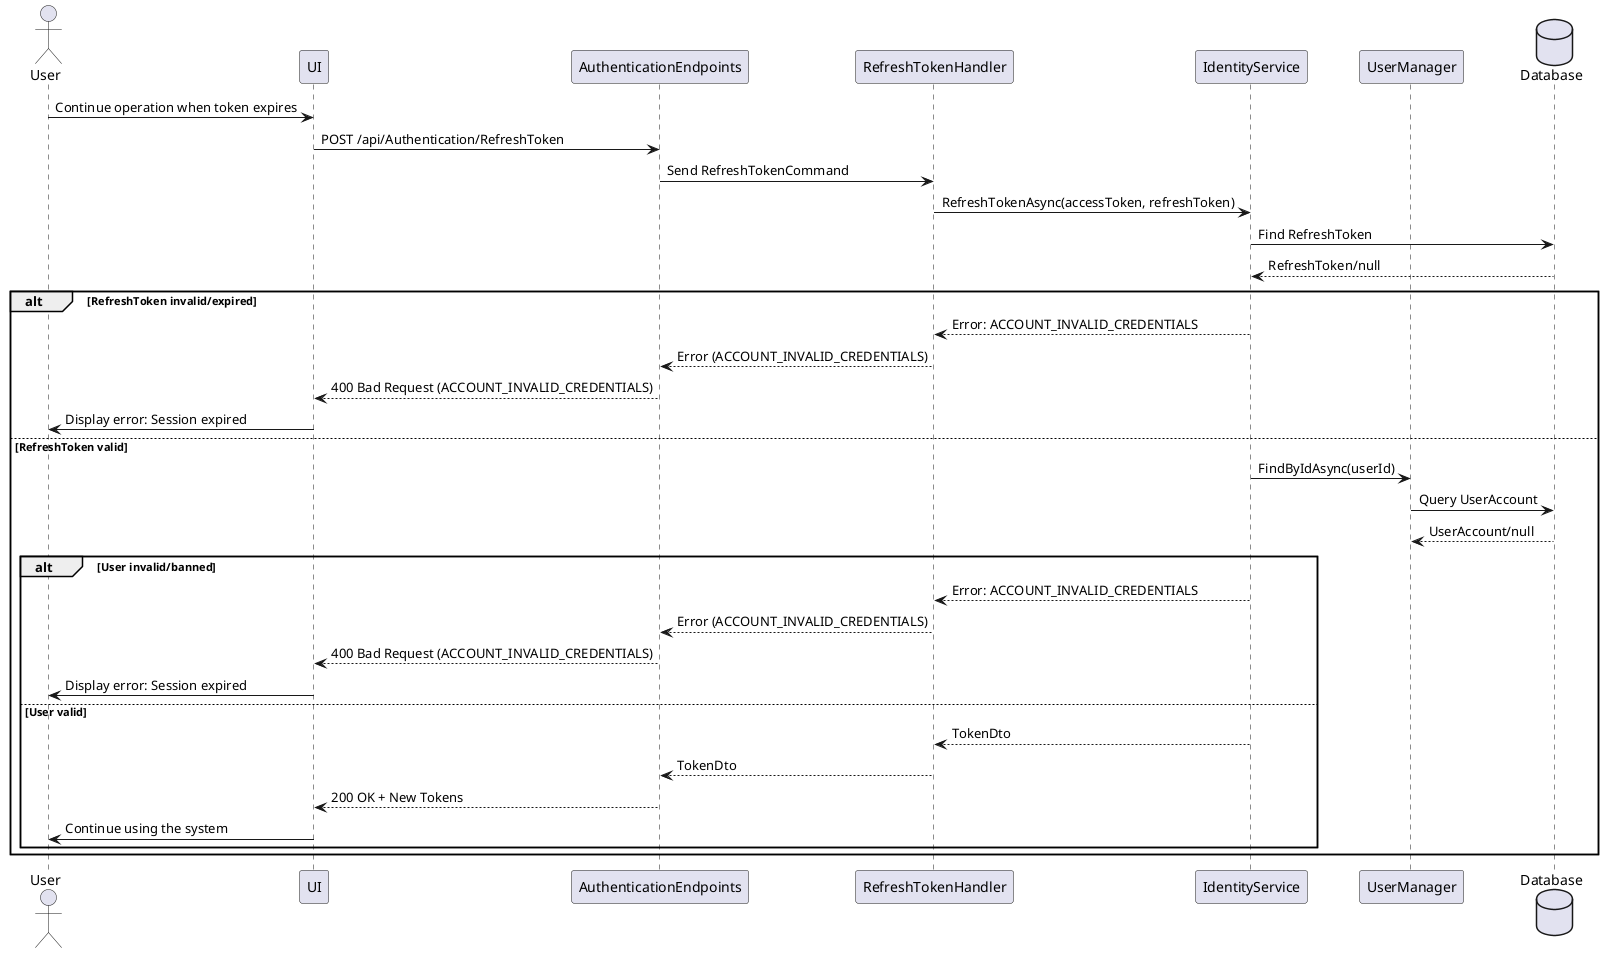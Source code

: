 @startuml
actor User
participant UI
participant AuthenticationEndpoints as Endpoint
participant RefreshTokenHandler as Handler
participant IdentityService
participant UserManager
Database Database

User -> UI : Continue operation when token expires
UI -> Endpoint : POST /api/Authentication/RefreshToken
Endpoint -> Handler : Send RefreshTokenCommand
Handler -> IdentityService : RefreshTokenAsync(accessToken, refreshToken)
IdentityService -> Database : Find RefreshToken
Database --> IdentityService : RefreshToken/null
alt RefreshToken invalid/expired
    IdentityService --> Handler : Error: ACCOUNT_INVALID_CREDENTIALS
    Handler --> Endpoint : Error (ACCOUNT_INVALID_CREDENTIALS)
    Endpoint --> UI : 400 Bad Request (ACCOUNT_INVALID_CREDENTIALS)
    UI -> User : Display error: Session expired
else RefreshToken valid
    IdentityService -> UserManager : FindByIdAsync(userId)
    UserManager -> Database : Query UserAccount
    Database --> UserManager : UserAccount/null
    alt User invalid/banned
        IdentityService --> Handler : Error: ACCOUNT_INVALID_CREDENTIALS
        Handler --> Endpoint : Error (ACCOUNT_INVALID_CREDENTIALS)
        Endpoint --> UI : 400 Bad Request (ACCOUNT_INVALID_CREDENTIALS)
        UI -> User : Display error: Session expired
    else User valid
        IdentityService --> Handler : TokenDto
        Handler --> Endpoint : TokenDto
        Endpoint --> UI : 200 OK + New Tokens
        UI -> User : Continue using the system
    end
end
@enduml